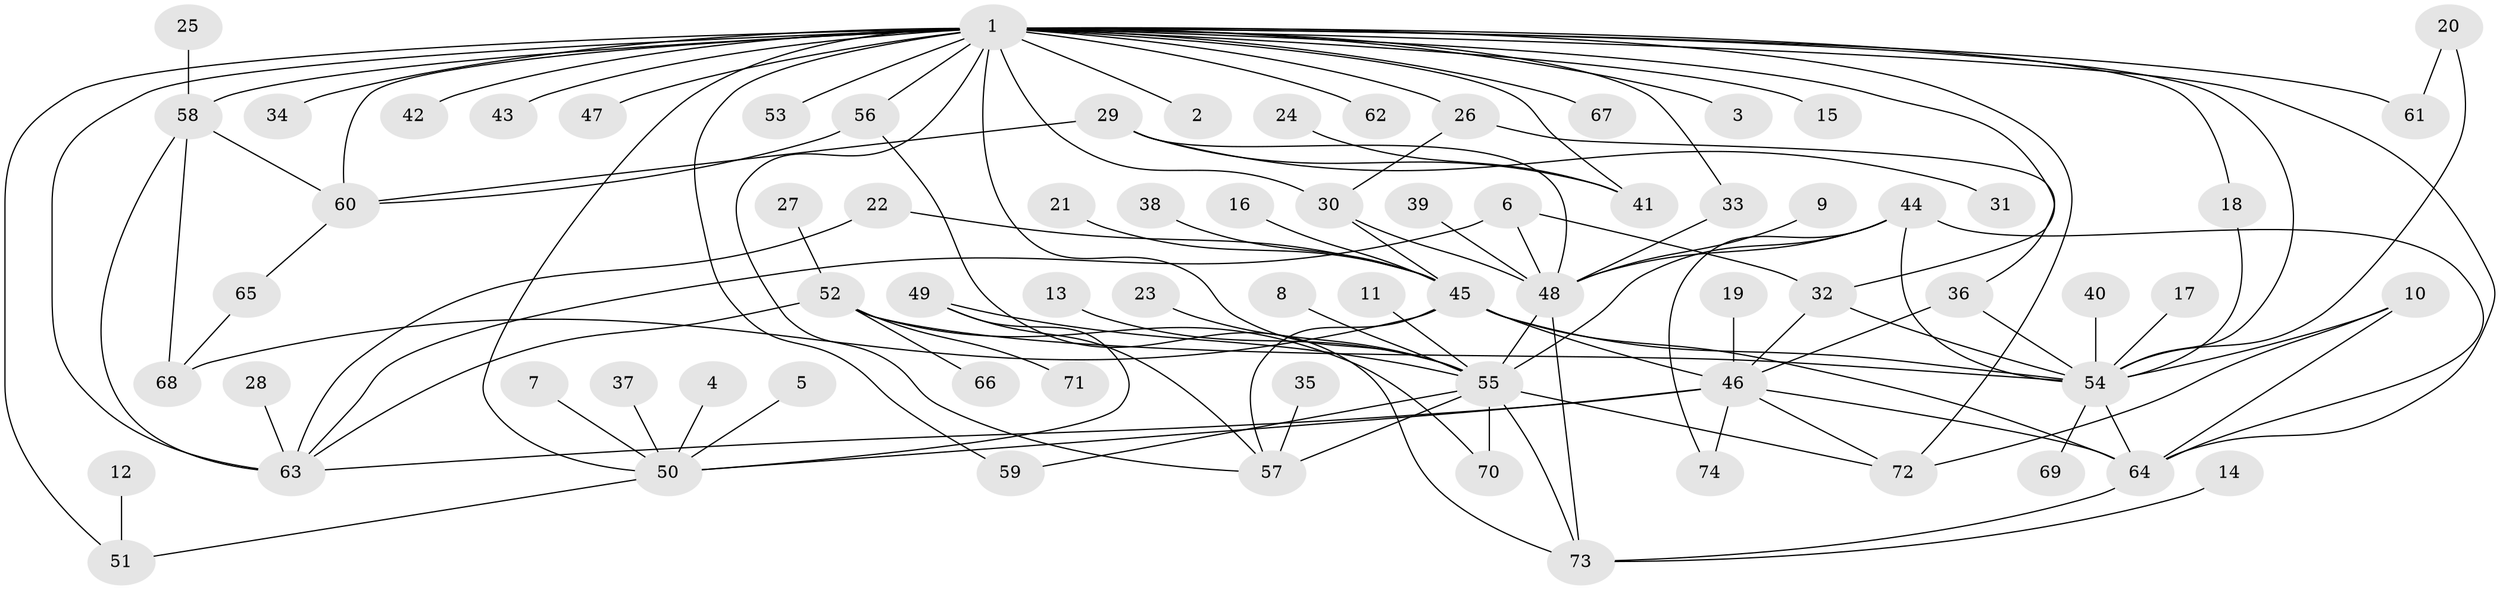 // original degree distribution, {18: 0.006756756756756757, 21: 0.006756756756756757, 1: 0.4594594594594595, 3: 0.11486486486486487, 6: 0.033783783783783786, 16: 0.006756756756756757, 4: 0.08108108108108109, 12: 0.006756756756756757, 8: 0.02027027027027027, 7: 0.006756756756756757, 15: 0.006756756756756757, 2: 0.22297297297297297, 5: 0.013513513513513514, 9: 0.013513513513513514}
// Generated by graph-tools (version 1.1) at 2025/25/03/09/25 03:25:56]
// undirected, 74 vertices, 117 edges
graph export_dot {
graph [start="1"]
  node [color=gray90,style=filled];
  1;
  2;
  3;
  4;
  5;
  6;
  7;
  8;
  9;
  10;
  11;
  12;
  13;
  14;
  15;
  16;
  17;
  18;
  19;
  20;
  21;
  22;
  23;
  24;
  25;
  26;
  27;
  28;
  29;
  30;
  31;
  32;
  33;
  34;
  35;
  36;
  37;
  38;
  39;
  40;
  41;
  42;
  43;
  44;
  45;
  46;
  47;
  48;
  49;
  50;
  51;
  52;
  53;
  54;
  55;
  56;
  57;
  58;
  59;
  60;
  61;
  62;
  63;
  64;
  65;
  66;
  67;
  68;
  69;
  70;
  71;
  72;
  73;
  74;
  1 -- 2 [weight=1.0];
  1 -- 3 [weight=1.0];
  1 -- 15 [weight=1.0];
  1 -- 18 [weight=1.0];
  1 -- 26 [weight=1.0];
  1 -- 30 [weight=1.0];
  1 -- 32 [weight=1.0];
  1 -- 33 [weight=1.0];
  1 -- 34 [weight=2.0];
  1 -- 41 [weight=1.0];
  1 -- 42 [weight=1.0];
  1 -- 43 [weight=1.0];
  1 -- 47 [weight=1.0];
  1 -- 50 [weight=1.0];
  1 -- 51 [weight=1.0];
  1 -- 53 [weight=1.0];
  1 -- 54 [weight=2.0];
  1 -- 55 [weight=2.0];
  1 -- 56 [weight=1.0];
  1 -- 57 [weight=1.0];
  1 -- 58 [weight=2.0];
  1 -- 59 [weight=1.0];
  1 -- 60 [weight=1.0];
  1 -- 61 [weight=1.0];
  1 -- 62 [weight=1.0];
  1 -- 63 [weight=2.0];
  1 -- 64 [weight=1.0];
  1 -- 67 [weight=1.0];
  1 -- 72 [weight=1.0];
  4 -- 50 [weight=1.0];
  5 -- 50 [weight=1.0];
  6 -- 32 [weight=1.0];
  6 -- 48 [weight=1.0];
  6 -- 63 [weight=1.0];
  7 -- 50 [weight=1.0];
  8 -- 55 [weight=1.0];
  9 -- 48 [weight=1.0];
  10 -- 54 [weight=1.0];
  10 -- 64 [weight=1.0];
  10 -- 72 [weight=1.0];
  11 -- 55 [weight=1.0];
  12 -- 51 [weight=1.0];
  13 -- 55 [weight=1.0];
  14 -- 73 [weight=1.0];
  16 -- 45 [weight=1.0];
  17 -- 54 [weight=1.0];
  18 -- 54 [weight=1.0];
  19 -- 46 [weight=1.0];
  20 -- 54 [weight=1.0];
  20 -- 61 [weight=1.0];
  21 -- 45 [weight=1.0];
  22 -- 45 [weight=1.0];
  22 -- 63 [weight=1.0];
  23 -- 55 [weight=1.0];
  24 -- 41 [weight=1.0];
  25 -- 58 [weight=1.0];
  26 -- 30 [weight=1.0];
  26 -- 36 [weight=1.0];
  27 -- 52 [weight=1.0];
  28 -- 63 [weight=1.0];
  29 -- 31 [weight=1.0];
  29 -- 41 [weight=1.0];
  29 -- 48 [weight=1.0];
  29 -- 60 [weight=1.0];
  30 -- 45 [weight=1.0];
  30 -- 48 [weight=1.0];
  32 -- 46 [weight=1.0];
  32 -- 54 [weight=1.0];
  33 -- 48 [weight=1.0];
  35 -- 57 [weight=1.0];
  36 -- 46 [weight=1.0];
  36 -- 54 [weight=1.0];
  37 -- 50 [weight=1.0];
  38 -- 45 [weight=1.0];
  39 -- 48 [weight=1.0];
  40 -- 54 [weight=1.0];
  44 -- 48 [weight=1.0];
  44 -- 54 [weight=1.0];
  44 -- 55 [weight=1.0];
  44 -- 64 [weight=1.0];
  44 -- 74 [weight=1.0];
  45 -- 46 [weight=1.0];
  45 -- 54 [weight=1.0];
  45 -- 57 [weight=1.0];
  45 -- 64 [weight=1.0];
  45 -- 68 [weight=1.0];
  46 -- 50 [weight=1.0];
  46 -- 63 [weight=1.0];
  46 -- 64 [weight=1.0];
  46 -- 72 [weight=1.0];
  46 -- 74 [weight=1.0];
  48 -- 55 [weight=1.0];
  48 -- 73 [weight=1.0];
  49 -- 50 [weight=1.0];
  49 -- 55 [weight=1.0];
  49 -- 57 [weight=1.0];
  50 -- 51 [weight=1.0];
  52 -- 54 [weight=2.0];
  52 -- 63 [weight=1.0];
  52 -- 66 [weight=1.0];
  52 -- 70 [weight=1.0];
  52 -- 71 [weight=1.0];
  54 -- 64 [weight=1.0];
  54 -- 69 [weight=2.0];
  55 -- 57 [weight=2.0];
  55 -- 59 [weight=1.0];
  55 -- 70 [weight=1.0];
  55 -- 72 [weight=1.0];
  55 -- 73 [weight=2.0];
  56 -- 60 [weight=1.0];
  56 -- 73 [weight=1.0];
  58 -- 60 [weight=1.0];
  58 -- 63 [weight=1.0];
  58 -- 68 [weight=1.0];
  60 -- 65 [weight=1.0];
  64 -- 73 [weight=1.0];
  65 -- 68 [weight=1.0];
}
